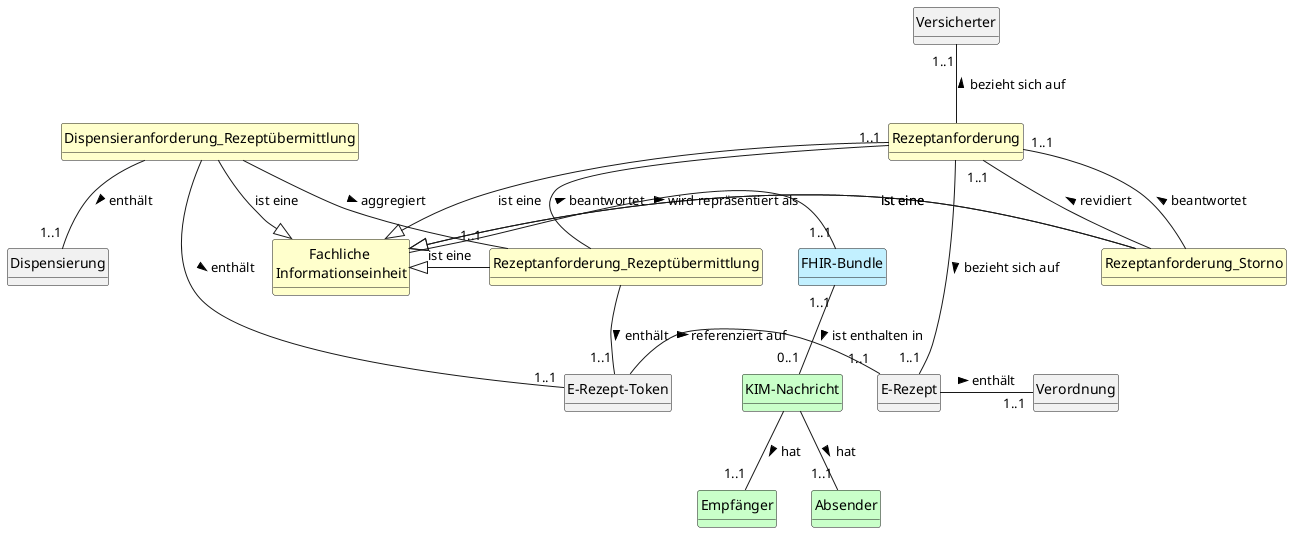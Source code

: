 @startuml

'top to bottom direction

'skinparam linetype ortho
hide circle
hide methods

class "Fachliche \nInformationseinheit" as Businessobject #BUSINESS

class "Rezeptanforderung" as Rezeptanforderung #BUSINESS
class "Rezeptanforderung_Storno" as Rezeptanforderung_Storno #BUSINESS
class "Rezeptanforderung_Rezeptübermittlung" as Rezeptanforderung_Rezeptübermittlung #BUSINESS
class "Dispensieranforderung_Rezeptübermittlung" as Dispensieranforderung_Rezeptübermittlung #BUSINESS

class "FHIR-Bundle" as Fhirbundle #APPLICATION
class "KIM-Nachricht" as KIMNachricht #TECHNOLOGY

class "Empfänger" as Empfaenger #TECHNOLOGY
class "Absender" as Absender #TECHNOLOGY
class "E-Rezept" as ERezept
class "E-Rezept-Token" as ERezepttoken
class "Verordnung" as Medication
class "Versicherter" as Versicherter
class "Dispensierung" as Dispensierung

Rezeptanforderung_Rezeptübermittlung -left|> Businessobject: ist eine
Rezeptanforderung -down|> Businessobject: ist eine
Rezeptanforderung_Storno -left|> Businessobject: ist eine
Rezeptanforderung_Storno -down|> Businessobject: ist eine
Dispensieranforderung_Rezeptübermittlung -|> Businessobject: ist eine

Rezeptanforderung -up- "1..1" Versicherter: bezieht sich auf >
Rezeptanforderung_Storno -- "1..1" Rezeptanforderung: revidiert >
Rezeptanforderung_Storno -- "1..1" Rezeptanforderung: beantwortet >
Rezeptanforderung_Rezeptübermittlung -- "1..1" Rezeptanforderung: beantwortet >
Rezeptanforderung_Rezeptübermittlung -- "1..1" ERezepttoken: enthält >
Dispensieranforderung_Rezeptübermittlung -- "1..1" ERezepttoken: enthält >
Dispensieranforderung_Rezeptübermittlung -- "1..1" Dispensierung: enthält >
Dispensieranforderung_Rezeptübermittlung -- "1..1" Rezeptanforderung_Rezeptübermittlung: aggregiert >
ERezepttoken -right- "1..1" ERezept: referenziert auf >
ERezept -right- "1..1" Medication: enthält >

KIMNachricht -- "1..1" Empfaenger: hat >
KIMNachricht -- "1..1" Absender: hat >

Businessobject -right- "1..1" Fhirbundle: wird repräsentiert als >

Fhirbundle "1..1" -- "0..1" KIMNachricht: ist enthalten in >
Rezeptanforderung -- "1..1" ERezept: bezieht sich auf >

@enduml
